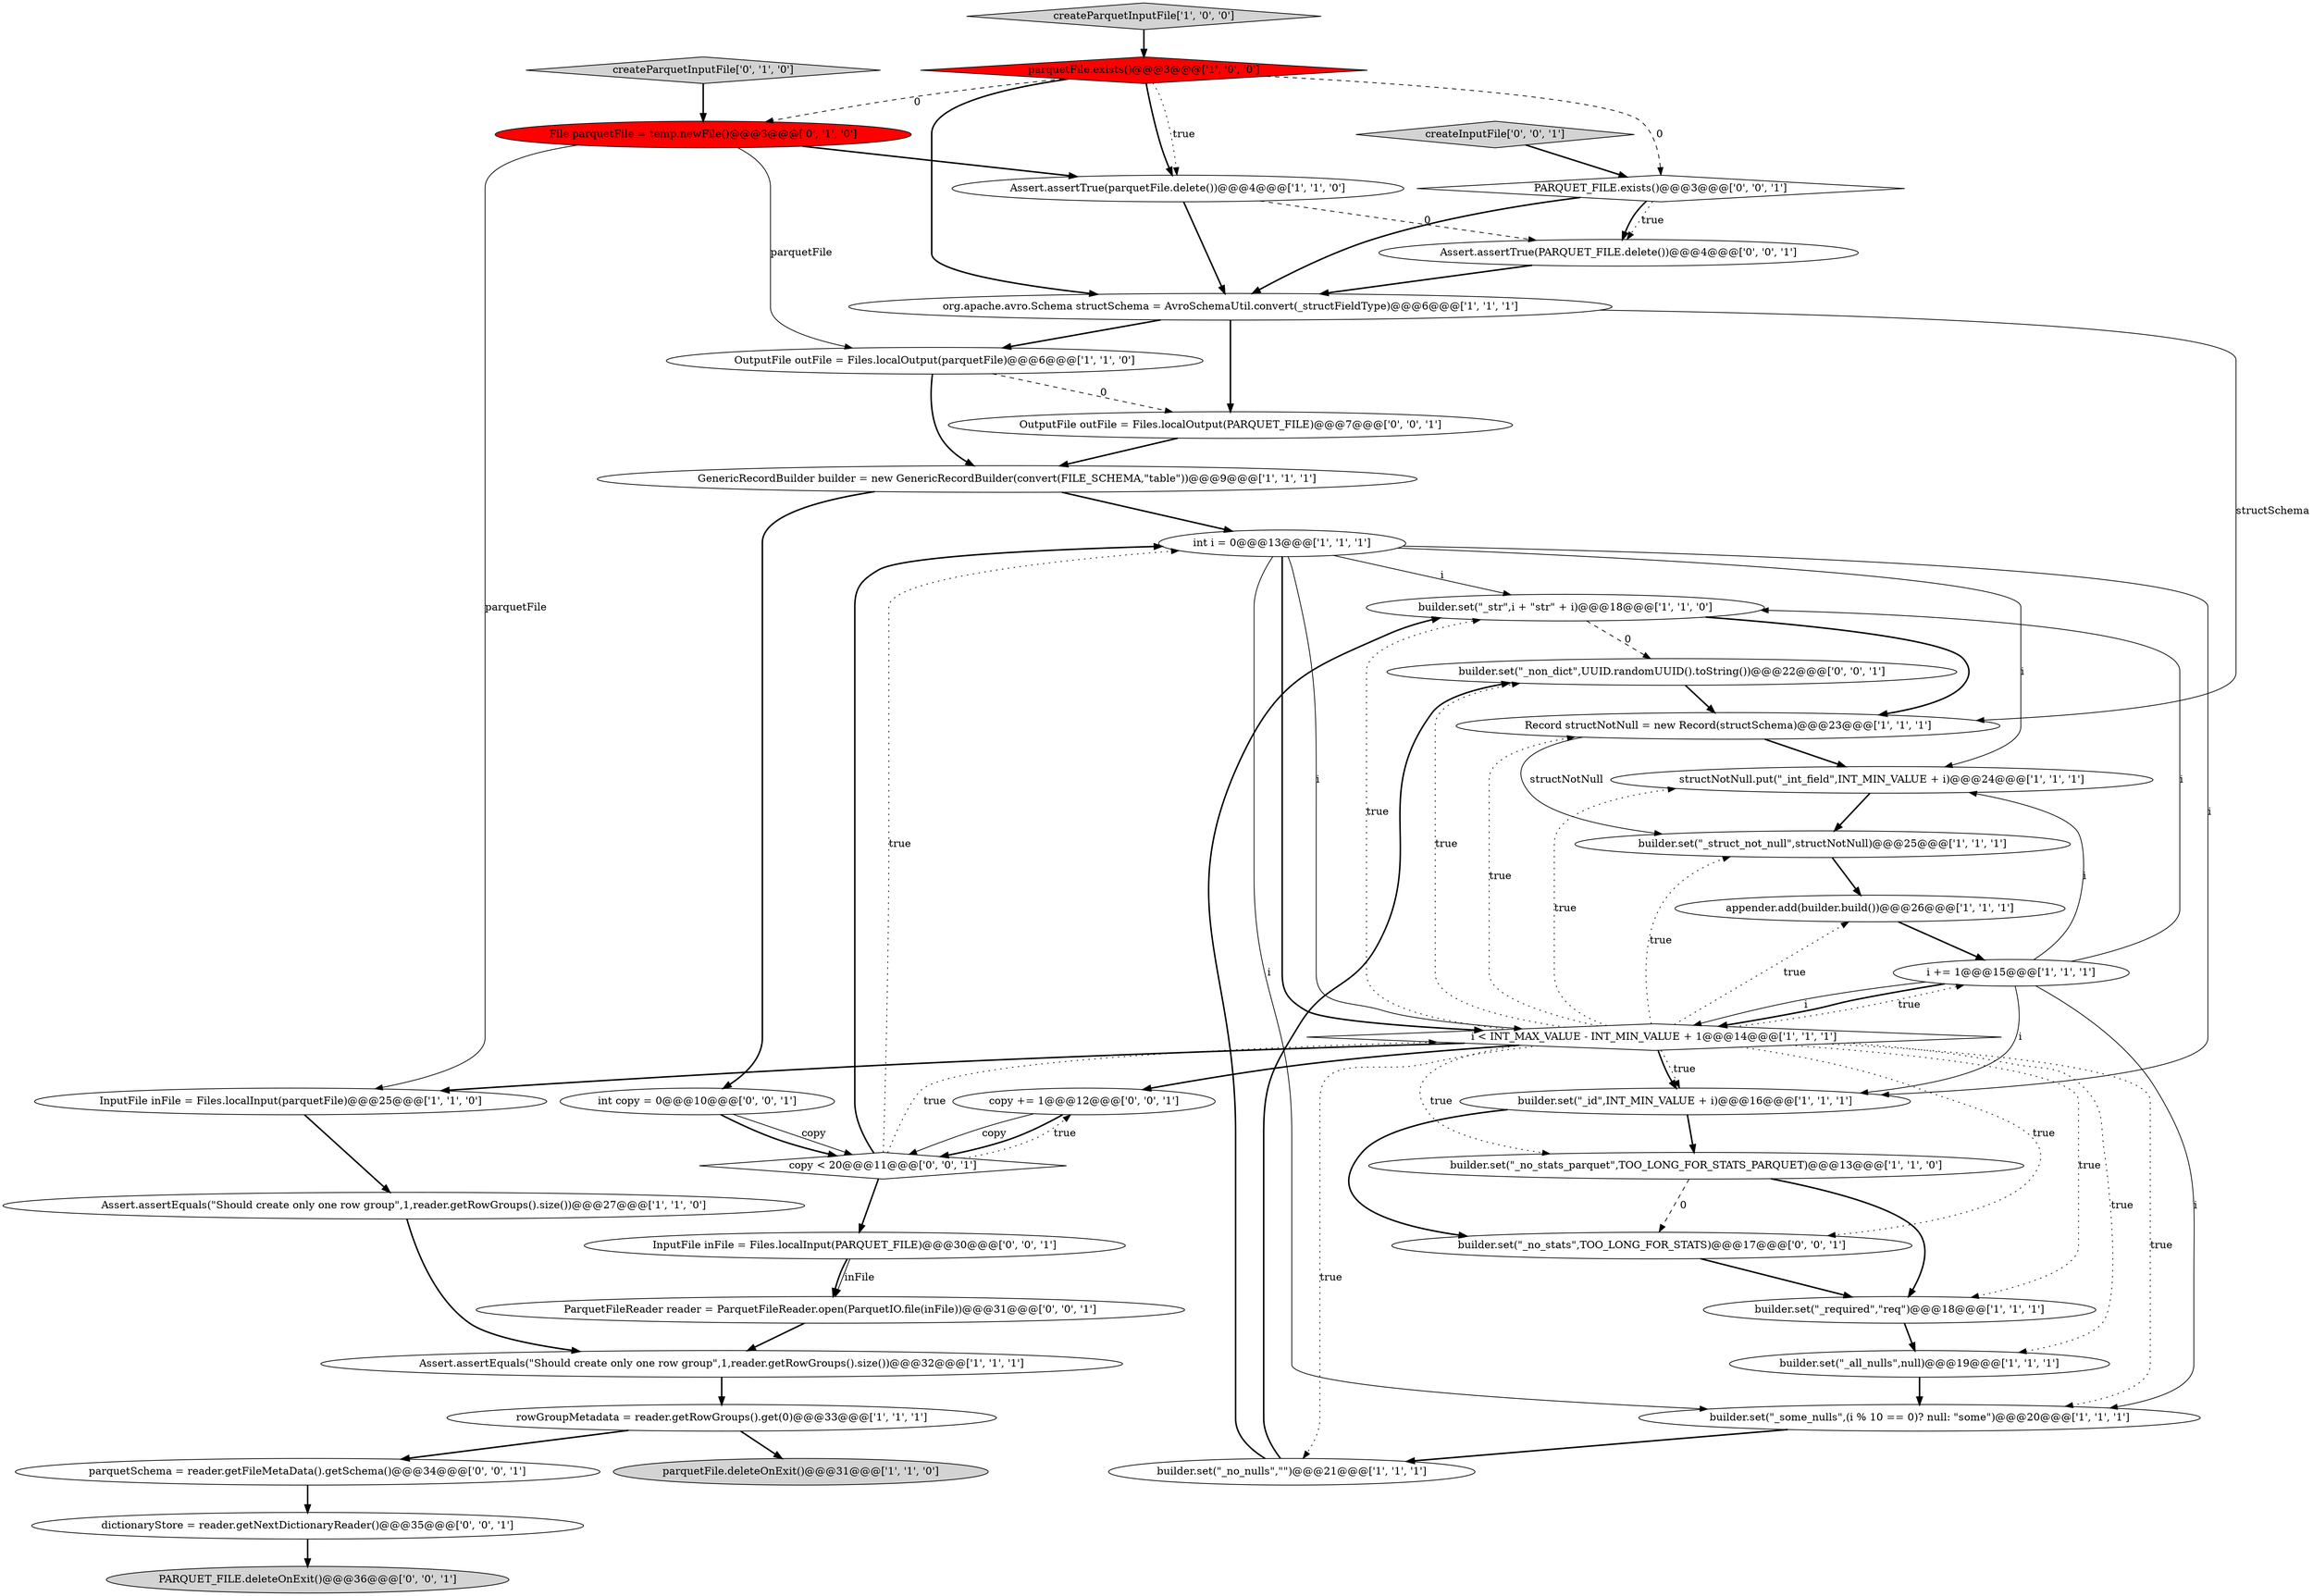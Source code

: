 digraph {
26 [style = filled, label = "File parquetFile = temp.newFile()@@@3@@@['0', '1', '0']", fillcolor = red, shape = ellipse image = "AAA1AAABBB2BBB"];
25 [style = filled, label = "createParquetInputFile['0', '1', '0']", fillcolor = lightgray, shape = diamond image = "AAA0AAABBB2BBB"];
15 [style = filled, label = "builder.set(\"_all_nulls\",null)@@@19@@@['1', '1', '1']", fillcolor = white, shape = ellipse image = "AAA0AAABBB1BBB"];
38 [style = filled, label = "copy < 20@@@11@@@['0', '0', '1']", fillcolor = white, shape = diamond image = "AAA0AAABBB3BBB"];
34 [style = filled, label = "InputFile inFile = Files.localInput(PARQUET_FILE)@@@30@@@['0', '0', '1']", fillcolor = white, shape = ellipse image = "AAA0AAABBB3BBB"];
17 [style = filled, label = "int i = 0@@@13@@@['1', '1', '1']", fillcolor = white, shape = ellipse image = "AAA0AAABBB1BBB"];
22 [style = filled, label = "InputFile inFile = Files.localInput(parquetFile)@@@25@@@['1', '1', '0']", fillcolor = white, shape = ellipse image = "AAA0AAABBB1BBB"];
30 [style = filled, label = "dictionaryStore = reader.getNextDictionaryReader()@@@35@@@['0', '0', '1']", fillcolor = white, shape = ellipse image = "AAA0AAABBB3BBB"];
20 [style = filled, label = "builder.set(\"_str\",i + \"str\" + i)@@@18@@@['1', '1', '0']", fillcolor = white, shape = ellipse image = "AAA0AAABBB1BBB"];
28 [style = filled, label = "parquetSchema = reader.getFileMetaData().getSchema()@@@34@@@['0', '0', '1']", fillcolor = white, shape = ellipse image = "AAA0AAABBB3BBB"];
4 [style = filled, label = "parquetFile.exists()@@@3@@@['1', '0', '0']", fillcolor = red, shape = diamond image = "AAA1AAABBB1BBB"];
8 [style = filled, label = "org.apache.avro.Schema structSchema = AvroSchemaUtil.convert(_structFieldType)@@@6@@@['1', '1', '1']", fillcolor = white, shape = ellipse image = "AAA0AAABBB1BBB"];
37 [style = filled, label = "OutputFile outFile = Files.localOutput(PARQUET_FILE)@@@7@@@['0', '0', '1']", fillcolor = white, shape = ellipse image = "AAA0AAABBB3BBB"];
40 [style = filled, label = "builder.set(\"_no_stats\",TOO_LONG_FOR_STATS)@@@17@@@['0', '0', '1']", fillcolor = white, shape = ellipse image = "AAA0AAABBB3BBB"];
13 [style = filled, label = "rowGroupMetadata = reader.getRowGroups().get(0)@@@33@@@['1', '1', '1']", fillcolor = white, shape = ellipse image = "AAA0AAABBB1BBB"];
10 [style = filled, label = "Assert.assertEquals(\"Should create only one row group\",1,reader.getRowGroups().size())@@@27@@@['1', '1', '0']", fillcolor = white, shape = ellipse image = "AAA0AAABBB1BBB"];
33 [style = filled, label = "PARQUET_FILE.exists()@@@3@@@['0', '0', '1']", fillcolor = white, shape = diamond image = "AAA0AAABBB3BBB"];
39 [style = filled, label = "ParquetFileReader reader = ParquetFileReader.open(ParquetIO.file(inFile))@@@31@@@['0', '0', '1']", fillcolor = white, shape = ellipse image = "AAA0AAABBB3BBB"];
0 [style = filled, label = "builder.set(\"_required\",\"req\")@@@18@@@['1', '1', '1']", fillcolor = white, shape = ellipse image = "AAA0AAABBB1BBB"];
32 [style = filled, label = "PARQUET_FILE.deleteOnExit()@@@36@@@['0', '0', '1']", fillcolor = lightgray, shape = ellipse image = "AAA0AAABBB3BBB"];
36 [style = filled, label = "int copy = 0@@@10@@@['0', '0', '1']", fillcolor = white, shape = ellipse image = "AAA0AAABBB3BBB"];
27 [style = filled, label = "builder.set(\"_non_dict\",UUID.randomUUID().toString())@@@22@@@['0', '0', '1']", fillcolor = white, shape = ellipse image = "AAA0AAABBB3BBB"];
31 [style = filled, label = "Assert.assertTrue(PARQUET_FILE.delete())@@@4@@@['0', '0', '1']", fillcolor = white, shape = ellipse image = "AAA0AAABBB3BBB"];
29 [style = filled, label = "createInputFile['0', '0', '1']", fillcolor = lightgray, shape = diamond image = "AAA0AAABBB3BBB"];
18 [style = filled, label = "GenericRecordBuilder builder = new GenericRecordBuilder(convert(FILE_SCHEMA,\"table\"))@@@9@@@['1', '1', '1']", fillcolor = white, shape = ellipse image = "AAA0AAABBB1BBB"];
24 [style = filled, label = "builder.set(\"_some_nulls\",(i % 10 == 0)? null: \"some\")@@@20@@@['1', '1', '1']", fillcolor = white, shape = ellipse image = "AAA0AAABBB1BBB"];
3 [style = filled, label = "appender.add(builder.build())@@@26@@@['1', '1', '1']", fillcolor = white, shape = ellipse image = "AAA0AAABBB1BBB"];
12 [style = filled, label = "builder.set(\"_no_nulls\",\"\")@@@21@@@['1', '1', '1']", fillcolor = white, shape = ellipse image = "AAA0AAABBB1BBB"];
1 [style = filled, label = "createParquetInputFile['1', '0', '0']", fillcolor = lightgray, shape = diamond image = "AAA0AAABBB1BBB"];
7 [style = filled, label = "i += 1@@@15@@@['1', '1', '1']", fillcolor = white, shape = ellipse image = "AAA0AAABBB1BBB"];
23 [style = filled, label = "Assert.assertEquals(\"Should create only one row group\",1,reader.getRowGroups().size())@@@32@@@['1', '1', '1']", fillcolor = white, shape = ellipse image = "AAA0AAABBB1BBB"];
19 [style = filled, label = "Record structNotNull = new Record(structSchema)@@@23@@@['1', '1', '1']", fillcolor = white, shape = ellipse image = "AAA0AAABBB1BBB"];
5 [style = filled, label = "builder.set(\"_id\",INT_MIN_VALUE + i)@@@16@@@['1', '1', '1']", fillcolor = white, shape = ellipse image = "AAA0AAABBB1BBB"];
11 [style = filled, label = "parquetFile.deleteOnExit()@@@31@@@['1', '1', '0']", fillcolor = lightgray, shape = ellipse image = "AAA0AAABBB1BBB"];
16 [style = filled, label = "OutputFile outFile = Files.localOutput(parquetFile)@@@6@@@['1', '1', '0']", fillcolor = white, shape = ellipse image = "AAA0AAABBB1BBB"];
2 [style = filled, label = "structNotNull.put(\"_int_field\",INT_MIN_VALUE + i)@@@24@@@['1', '1', '1']", fillcolor = white, shape = ellipse image = "AAA0AAABBB1BBB"];
21 [style = filled, label = "Assert.assertTrue(parquetFile.delete())@@@4@@@['1', '1', '0']", fillcolor = white, shape = ellipse image = "AAA0AAABBB1BBB"];
14 [style = filled, label = "builder.set(\"_no_stats_parquet\",TOO_LONG_FOR_STATS_PARQUET)@@@13@@@['1', '1', '0']", fillcolor = white, shape = ellipse image = "AAA0AAABBB1BBB"];
35 [style = filled, label = "copy += 1@@@12@@@['0', '0', '1']", fillcolor = white, shape = ellipse image = "AAA0AAABBB3BBB"];
9 [style = filled, label = "i < INT_MAX_VALUE - INT_MIN_VALUE + 1@@@14@@@['1', '1', '1']", fillcolor = white, shape = diamond image = "AAA0AAABBB1BBB"];
6 [style = filled, label = "builder.set(\"_struct_not_null\",structNotNull)@@@25@@@['1', '1', '1']", fillcolor = white, shape = ellipse image = "AAA0AAABBB1BBB"];
8->16 [style = bold, label=""];
6->3 [style = bold, label=""];
9->12 [style = dotted, label="true"];
2->6 [style = bold, label=""];
17->9 [style = bold, label=""];
21->8 [style = bold, label=""];
8->19 [style = solid, label="structSchema"];
4->33 [style = dashed, label="0"];
9->35 [style = bold, label=""];
0->15 [style = bold, label=""];
7->9 [style = solid, label="i"];
7->9 [style = bold, label=""];
38->9 [style = dotted, label="true"];
23->13 [style = bold, label=""];
39->23 [style = bold, label=""];
9->5 [style = bold, label=""];
4->8 [style = bold, label=""];
36->38 [style = solid, label="copy"];
9->15 [style = dotted, label="true"];
27->19 [style = bold, label=""];
35->38 [style = bold, label=""];
1->4 [style = bold, label=""];
16->37 [style = dashed, label="0"];
28->30 [style = bold, label=""];
40->0 [style = bold, label=""];
4->21 [style = bold, label=""];
7->24 [style = solid, label="i"];
19->2 [style = bold, label=""];
4->26 [style = dashed, label="0"];
13->11 [style = bold, label=""];
17->20 [style = solid, label="i"];
19->6 [style = solid, label="structNotNull"];
17->5 [style = solid, label="i"];
9->24 [style = dotted, label="true"];
3->7 [style = bold, label=""];
25->26 [style = bold, label=""];
26->16 [style = solid, label="parquetFile"];
20->19 [style = bold, label=""];
38->17 [style = bold, label=""];
33->8 [style = bold, label=""];
14->40 [style = dashed, label="0"];
9->3 [style = dotted, label="true"];
33->31 [style = dotted, label="true"];
9->22 [style = bold, label=""];
24->12 [style = bold, label=""];
9->0 [style = dotted, label="true"];
16->18 [style = bold, label=""];
26->22 [style = solid, label="parquetFile"];
7->2 [style = solid, label="i"];
12->20 [style = bold, label=""];
30->32 [style = bold, label=""];
26->21 [style = bold, label=""];
7->5 [style = solid, label="i"];
21->31 [style = dashed, label="0"];
4->21 [style = dotted, label="true"];
9->19 [style = dotted, label="true"];
10->23 [style = bold, label=""];
34->39 [style = bold, label=""];
9->20 [style = dotted, label="true"];
22->10 [style = bold, label=""];
38->34 [style = bold, label=""];
17->24 [style = solid, label="i"];
8->37 [style = bold, label=""];
9->7 [style = dotted, label="true"];
5->40 [style = bold, label=""];
34->39 [style = solid, label="inFile"];
31->8 [style = bold, label=""];
12->27 [style = bold, label=""];
9->5 [style = dotted, label="true"];
7->20 [style = solid, label="i"];
20->27 [style = dashed, label="0"];
18->17 [style = bold, label=""];
18->36 [style = bold, label=""];
5->14 [style = bold, label=""];
9->6 [style = dotted, label="true"];
17->9 [style = solid, label="i"];
9->14 [style = dotted, label="true"];
9->27 [style = dotted, label="true"];
29->33 [style = bold, label=""];
14->0 [style = bold, label=""];
38->35 [style = dotted, label="true"];
9->2 [style = dotted, label="true"];
38->17 [style = dotted, label="true"];
15->24 [style = bold, label=""];
37->18 [style = bold, label=""];
33->31 [style = bold, label=""];
9->40 [style = dotted, label="true"];
36->38 [style = bold, label=""];
17->2 [style = solid, label="i"];
35->38 [style = solid, label="copy"];
13->28 [style = bold, label=""];
}
